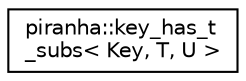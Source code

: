 digraph "Graphical Class Hierarchy"
{
  edge [fontname="Helvetica",fontsize="10",labelfontname="Helvetica",labelfontsize="10"];
  node [fontname="Helvetica",fontsize="10",shape=record];
  rankdir="LR";
  Node0 [label="piranha::key_has_t\l_subs\< Key, T, U \>",height=0.2,width=0.4,color="black", fillcolor="white", style="filled",URL="$classpiranha_1_1key__has__t__subs.html",tooltip="Type trait to detect the presence of the trigonometric substitution method in keys. "];
}
